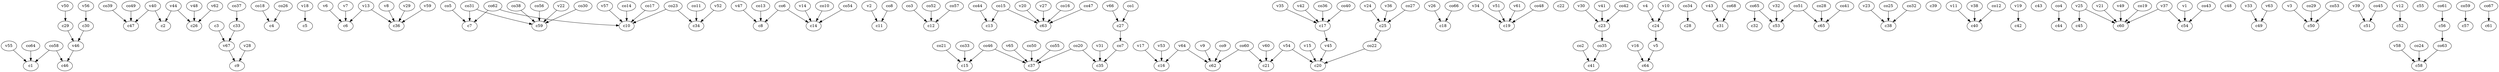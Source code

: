strict digraph  {
c1;
c2;
c3;
c4;
c5;
c6;
c7;
c8;
c9;
c10;
c11;
c12;
c13;
c14;
c15;
c16;
c17;
c18;
c19;
c20;
c21;
c22;
c23;
c24;
c25;
c26;
c27;
c28;
c29;
c30;
c31;
c32;
c33;
c34;
c35;
c36;
c37;
c38;
c39;
c40;
c41;
c42;
c43;
c44;
c45;
c46;
c47;
c48;
c49;
c50;
c51;
c52;
c53;
c54;
c55;
c56;
c57;
c58;
c59;
c60;
c61;
c62;
c63;
c64;
c65;
v1;
v2;
v3;
v4;
v5;
v6;
v7;
v8;
v9;
v10;
v11;
v12;
v13;
v14;
v15;
v16;
v17;
v18;
v19;
v20;
v21;
v22;
v23;
v24;
v25;
v26;
v27;
v28;
v29;
v30;
v31;
v32;
v33;
v34;
v35;
v36;
v37;
v38;
v39;
v40;
v41;
v42;
v43;
v44;
v45;
v46;
v47;
v48;
v49;
v50;
v51;
v52;
v53;
v54;
v55;
v56;
v57;
v58;
v59;
v60;
v61;
v62;
v63;
v64;
v65;
v66;
v67;
co1;
co2;
co3;
co4;
co5;
co6;
co7;
co8;
co9;
co10;
co11;
co12;
co13;
co14;
co15;
co16;
co17;
co18;
co19;
co20;
co21;
co22;
co23;
co24;
co25;
co26;
co27;
co28;
co29;
co30;
co31;
co32;
co33;
co34;
co35;
co36;
co37;
co38;
co39;
co40;
co41;
co42;
co43;
co44;
co45;
co46;
co47;
co48;
co49;
co50;
co51;
co52;
co53;
co54;
co55;
co56;
co57;
co58;
co59;
co60;
co61;
co62;
co63;
co64;
co65;
co66;
co67;
co68;
c3 -> v67  [weight=1];
c17 -> v45  [weight=1];
c23 -> co35  [weight=1];
c24 -> v5  [weight=1];
c25 -> co22  [weight=1];
c27 -> co7  [weight=1];
c29 -> v46  [weight=1];
c30 -> v46  [weight=1];
c33 -> v67  [weight=1];
c56 -> co63  [weight=1];
v1 -> c54  [weight=1];
v2 -> c11  [weight=1];
v3 -> c50  [weight=1];
v4 -> c24  [weight=1];
v5 -> c64  [weight=1];
v6 -> c6  [weight=1];
v7 -> c6  [weight=1];
v8 -> c36  [weight=1];
v9 -> c62  [weight=1];
v10 -> c24  [weight=1];
v11 -> c40  [weight=1];
v12 -> c52  [weight=1];
v13 -> c36  [weight=1];
v13 -> c6  [weight=1];
v14 -> c14  [weight=1];
v15 -> c20  [weight=1];
v16 -> c64  [weight=1];
v17 -> c16  [weight=1];
v18 -> c5  [weight=1];
v19 -> c42  [weight=1];
v20 -> c63  [weight=1];
v21 -> c60  [weight=1];
v22 -> c59  [weight=1];
v23 -> c38  [weight=1];
v24 -> c25  [weight=1];
v25 -> c60  [weight=1];
v25 -> c45  [weight=1];
v26 -> c18  [weight=1];
v27 -> c63  [weight=1];
v28 -> c9  [weight=1];
v29 -> c36  [weight=1];
v30 -> c23  [weight=1];
v31 -> c35  [weight=1];
v32 -> c53  [weight=1];
v33 -> c49  [weight=1];
v34 -> c19  [weight=1];
v35 -> c17  [weight=1];
v36 -> c25  [weight=1];
v37 -> c60  [weight=1];
v37 -> c54  [weight=1];
v38 -> c40  [weight=1];
v39 -> c51  [weight=1];
v40 -> c47  [weight=1];
v40 -> c2  [weight=1];
v41 -> c23  [weight=1];
v42 -> c17  [weight=1];
v43 -> c31  [weight=1];
v44 -> c26  [weight=1];
v44 -> c2  [weight=1];
v45 -> c20  [weight=1];
v46 -> c46  [weight=1];
v47 -> c8  [weight=1];
v48 -> c26  [weight=1];
v49 -> c60  [weight=1];
v50 -> c29  [weight=1];
v51 -> c19  [weight=1];
v52 -> c34  [weight=1];
v53 -> c16  [weight=1];
v54 -> c21  [weight=1];
v54 -> c20  [weight=1];
v55 -> c1  [weight=1];
v56 -> c30  [weight=1];
v57 -> c10  [weight=1];
v58 -> c58  [weight=1];
v59 -> c36  [weight=1];
v60 -> c21  [weight=1];
v61 -> c19  [weight=1];
v62 -> c26  [weight=1];
v63 -> c49  [weight=1];
v64 -> c16  [weight=1];
v64 -> c62  [weight=1];
v65 -> c37  [weight=1];
v66 -> c27  [weight=1];
v67 -> c9  [weight=1];
co1 -> c27  [weight=1];
co2 -> c41  [weight=1];
co3 -> c12  [weight=1];
co4 -> c44  [weight=1];
co5 -> c7  [weight=1];
co6 -> c8  [weight=1];
co6 -> c14  [weight=1];
co7 -> c35  [weight=1];
co8 -> c11  [weight=1];
co9 -> c62  [weight=1];
co10 -> c14  [weight=1];
co11 -> c34  [weight=1];
co12 -> c40  [weight=1];
co13 -> c8  [weight=1];
co14 -> c10  [weight=1];
co15 -> c63  [weight=1];
co15 -> c13  [weight=1];
co16 -> c63  [weight=1];
co17 -> c10  [weight=1];
co18 -> c4  [weight=1];
co19 -> c60  [weight=1];
co20 -> c37  [weight=1];
co20 -> c35  [weight=1];
co21 -> c15  [weight=1];
co22 -> c20  [weight=1];
co23 -> c34  [weight=1];
co23 -> c10  [weight=1];
co24 -> c58  [weight=1];
co25 -> c38  [weight=1];
co26 -> c4  [weight=1];
co27 -> c25  [weight=1];
co28 -> c65  [weight=1];
co29 -> c50  [weight=1];
co30 -> c59  [weight=1];
co31 -> c7  [weight=1];
co31 -> c59  [weight=1];
co32 -> c38  [weight=1];
co33 -> c15  [weight=1];
co34 -> c28  [weight=1];
co35 -> c41  [weight=1];
co36 -> c17  [weight=1];
co37 -> c33  [weight=1];
co38 -> c59  [weight=1];
co39 -> c47  [weight=1];
co40 -> c17  [weight=1];
co41 -> c65  [weight=1];
co42 -> c23  [weight=1];
co43 -> c54  [weight=1];
co44 -> c13  [weight=1];
co45 -> c51  [weight=1];
co46 -> c37  [weight=1];
co46 -> c15  [weight=1];
co47 -> c63  [weight=1];
co48 -> c19  [weight=1];
co49 -> c47  [weight=1];
co50 -> c37  [weight=1];
co51 -> c65  [weight=1];
co51 -> c53  [weight=1];
co52 -> c12  [weight=1];
co53 -> c50  [weight=1];
co54 -> c14  [weight=1];
co55 -> c37  [weight=1];
co56 -> c59  [weight=1];
co57 -> c12  [weight=1];
co58 -> c46  [weight=1];
co58 -> c1  [weight=1];
co59 -> c57  [weight=1];
co60 -> c21  [weight=1];
co60 -> c62  [weight=1];
co61 -> c56  [weight=1];
co62 -> c7  [weight=1];
co62 -> c10  [weight=1];
co63 -> c58  [weight=1];
co64 -> c1  [weight=1];
co65 -> c32  [weight=1];
co65 -> c53  [weight=1];
co66 -> c18  [weight=1];
co67 -> c61  [weight=1];
co68 -> c31  [weight=1];
}
